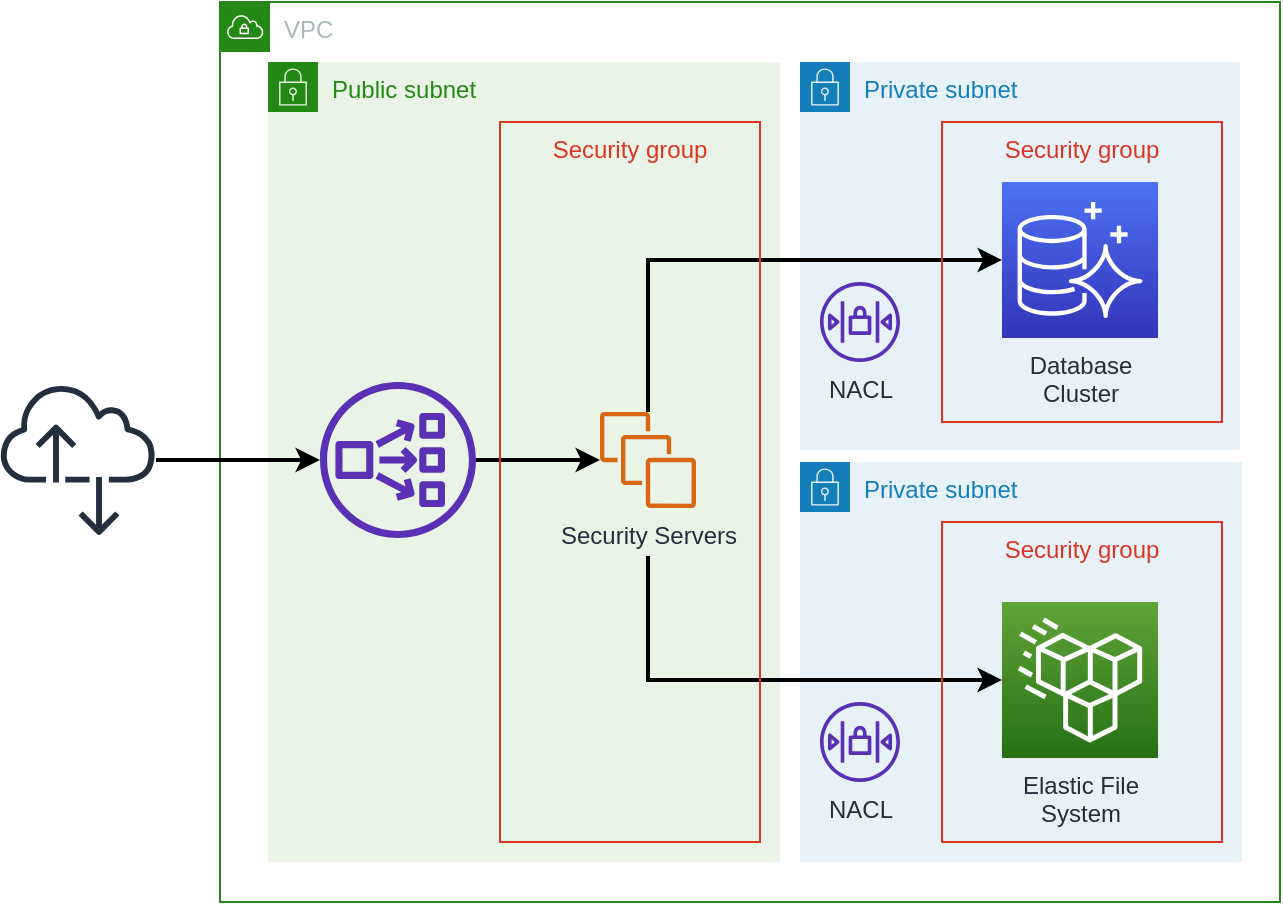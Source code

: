 <mxfile version="14.5.1" type="device"><diagram id="lrFOm3bmoDLYq0Q-SFY3" name="Page-1"><mxGraphModel dx="1086" dy="966" grid="1" gridSize="10" guides="1" tooltips="1" connect="1" arrows="1" fold="1" page="1" pageScale="1" pageWidth="850" pageHeight="1100" math="0" shadow="0"><root><mxCell id="0"/><mxCell id="1" parent="0"/><mxCell id="5Qgbg1MLtR7PjPubyvz--22" value="VPC" style="points=[[0,0],[0.25,0],[0.5,0],[0.75,0],[1,0],[1,0.25],[1,0.5],[1,0.75],[1,1],[0.75,1],[0.5,1],[0.25,1],[0,1],[0,0.75],[0,0.5],[0,0.25]];outlineConnect=0;gradientColor=none;html=1;whiteSpace=wrap;fontSize=12;fontStyle=0;shape=mxgraph.aws4.group;grIcon=mxgraph.aws4.group_vpc;strokeColor=#248814;fillColor=none;verticalAlign=top;align=left;spacingLeft=30;fontColor=#AAB7B8;dashed=0;" vertex="1" parent="1"><mxGeometry x="150" y="130" width="530" height="450" as="geometry"/></mxCell><mxCell id="5Qgbg1MLtR7PjPubyvz--21" value="Private subnet" style="points=[[0,0],[0.25,0],[0.5,0],[0.75,0],[1,0],[1,0.25],[1,0.5],[1,0.75],[1,1],[0.75,1],[0.5,1],[0.25,1],[0,1],[0,0.75],[0,0.5],[0,0.25]];outlineConnect=0;gradientColor=none;html=1;whiteSpace=wrap;fontSize=12;fontStyle=0;shape=mxgraph.aws4.group;grIcon=mxgraph.aws4.group_security_group;grStroke=0;strokeColor=#147EBA;fillColor=#E6F2F8;verticalAlign=top;align=left;spacingLeft=30;fontColor=#147EBA;dashed=0;" vertex="1" parent="1"><mxGeometry x="440" y="160" width="220" height="194" as="geometry"/></mxCell><mxCell id="5Qgbg1MLtR7PjPubyvz--20" value="Private subnet" style="points=[[0,0],[0.25,0],[0.5,0],[0.75,0],[1,0],[1,0.25],[1,0.5],[1,0.75],[1,1],[0.75,1],[0.5,1],[0.25,1],[0,1],[0,0.75],[0,0.5],[0,0.25]];outlineConnect=0;gradientColor=none;html=1;whiteSpace=wrap;fontSize=12;fontStyle=0;shape=mxgraph.aws4.group;grIcon=mxgraph.aws4.group_security_group;grStroke=0;strokeColor=#147EBA;fillColor=#E6F2F8;verticalAlign=top;align=left;spacingLeft=30;fontColor=#147EBA;dashed=0;" vertex="1" parent="1"><mxGeometry x="440" y="360" width="221" height="200" as="geometry"/></mxCell><mxCell id="5Qgbg1MLtR7PjPubyvz--19" value="Public subnet" style="points=[[0,0],[0.25,0],[0.5,0],[0.75,0],[1,0],[1,0.25],[1,0.5],[1,0.75],[1,1],[0.75,1],[0.5,1],[0.25,1],[0,1],[0,0.75],[0,0.5],[0,0.25]];outlineConnect=0;gradientColor=none;html=1;whiteSpace=wrap;fontSize=12;fontStyle=0;shape=mxgraph.aws4.group;grIcon=mxgraph.aws4.group_security_group;grStroke=0;strokeColor=#248814;fillColor=#E9F3E6;verticalAlign=top;align=left;spacingLeft=30;fontColor=#248814;dashed=0;" vertex="1" parent="1"><mxGeometry x="174" y="160" width="256" height="400" as="geometry"/></mxCell><mxCell id="5Qgbg1MLtR7PjPubyvz--9" style="edgeStyle=orthogonalEdgeStyle;rounded=0;orthogonalLoop=1;jettySize=auto;html=1;strokeWidth=2;" edge="1" parent="1" source="5Qgbg1MLtR7PjPubyvz--2" target="5Qgbg1MLtR7PjPubyvz--6"><mxGeometry relative="1" as="geometry"/></mxCell><mxCell id="5Qgbg1MLtR7PjPubyvz--2" value="" style="outlineConnect=0;fontColor=#232F3E;gradientColor=none;fillColor=#232F3E;strokeColor=none;dashed=0;verticalLabelPosition=bottom;verticalAlign=top;align=center;html=1;fontSize=12;fontStyle=0;aspect=fixed;pointerEvents=1;shape=mxgraph.aws4.internet_alt2;" vertex="1" parent="1"><mxGeometry x="40" y="320" width="78" height="78" as="geometry"/></mxCell><mxCell id="5Qgbg1MLtR7PjPubyvz--13" style="edgeStyle=orthogonalEdgeStyle;rounded=0;orthogonalLoop=1;jettySize=auto;html=1;strokeWidth=2;" edge="1" parent="1" source="5Qgbg1MLtR7PjPubyvz--17" target="5Qgbg1MLtR7PjPubyvz--12"><mxGeometry relative="1" as="geometry"><mxPoint x="364" y="335" as="sourcePoint"/><Array as="points"><mxPoint x="364" y="259"/></Array></mxGeometry></mxCell><mxCell id="5Qgbg1MLtR7PjPubyvz--16" style="edgeStyle=orthogonalEdgeStyle;rounded=0;orthogonalLoop=1;jettySize=auto;html=1;endSize=6;targetPerimeterSpacing=0;strokeWidth=2;sourcePerimeterSpacing=24;" edge="1" parent="1" source="5Qgbg1MLtR7PjPubyvz--17" target="5Qgbg1MLtR7PjPubyvz--15"><mxGeometry relative="1" as="geometry"><mxPoint x="364" y="407" as="sourcePoint"/><Array as="points"><mxPoint x="364" y="469"/></Array></mxGeometry></mxCell><mxCell id="5Qgbg1MLtR7PjPubyvz--10" style="edgeStyle=orthogonalEdgeStyle;rounded=0;orthogonalLoop=1;jettySize=auto;html=1;strokeWidth=2;" edge="1" parent="1" source="5Qgbg1MLtR7PjPubyvz--6" target="5Qgbg1MLtR7PjPubyvz--17"><mxGeometry relative="1" as="geometry"><mxPoint x="340" y="359" as="targetPoint"/><Array as="points"/></mxGeometry></mxCell><mxCell id="5Qgbg1MLtR7PjPubyvz--6" value="" style="outlineConnect=0;fontColor=#232F3E;gradientColor=none;fillColor=#5A30B5;strokeColor=none;dashed=0;verticalLabelPosition=bottom;verticalAlign=top;align=center;html=1;fontSize=12;fontStyle=0;aspect=fixed;pointerEvents=1;shape=mxgraph.aws4.network_load_balancer;" vertex="1" parent="1"><mxGeometry x="200" y="320" width="78" height="78" as="geometry"/></mxCell><mxCell id="5Qgbg1MLtR7PjPubyvz--12" value="Database&lt;br&gt;Cluster" style="points=[[0,0,0],[0.25,0,0],[0.5,0,0],[0.75,0,0],[1,0,0],[0,1,0],[0.25,1,0],[0.5,1,0],[0.75,1,0],[1,1,0],[0,0.25,0],[0,0.5,0],[0,0.75,0],[1,0.25,0],[1,0.5,0],[1,0.75,0]];outlineConnect=0;fontColor=#232F3E;gradientColor=#4D72F3;gradientDirection=north;fillColor=#3334B9;strokeColor=#ffffff;dashed=0;verticalLabelPosition=bottom;verticalAlign=top;align=center;html=1;fontSize=12;fontStyle=0;aspect=fixed;shape=mxgraph.aws4.resourceIcon;resIcon=mxgraph.aws4.aurora;" vertex="1" parent="1"><mxGeometry x="541" y="220" width="78" height="78" as="geometry"/></mxCell><mxCell id="5Qgbg1MLtR7PjPubyvz--15" value="Elastic File&lt;br&gt;System" style="points=[[0,0,0],[0.25,0,0],[0.5,0,0],[0.75,0,0],[1,0,0],[0,1,0],[0.25,1,0],[0.5,1,0],[0.75,1,0],[1,1,0],[0,0.25,0],[0,0.5,0],[0,0.75,0],[1,0.25,0],[1,0.5,0],[1,0.75,0]];outlineConnect=0;fontColor=#232F3E;gradientColor=#60A337;gradientDirection=north;fillColor=#277116;strokeColor=#ffffff;dashed=0;verticalLabelPosition=bottom;verticalAlign=top;align=center;html=1;fontSize=12;fontStyle=0;aspect=fixed;shape=mxgraph.aws4.resourceIcon;resIcon=mxgraph.aws4.efs_standard;" vertex="1" parent="1"><mxGeometry x="541" y="430" width="78" height="78" as="geometry"/></mxCell><mxCell id="5Qgbg1MLtR7PjPubyvz--17" value="Security Servers" style="outlineConnect=0;fontColor=#232F3E;gradientColor=none;fillColor=#D86613;strokeColor=none;dashed=0;verticalLabelPosition=bottom;verticalAlign=top;align=center;html=1;fontSize=12;fontStyle=0;aspect=fixed;pointerEvents=1;shape=mxgraph.aws4.instances;" vertex="1" parent="1"><mxGeometry x="340" y="335" width="48" height="48" as="geometry"/></mxCell><mxCell id="5Qgbg1MLtR7PjPubyvz--23" value="Security group" style="fillColor=none;strokeColor=#DD3522;verticalAlign=top;fontStyle=0;fontColor=#DD3522;" vertex="1" parent="1"><mxGeometry x="290" y="190" width="130" height="360" as="geometry"/></mxCell><mxCell id="5Qgbg1MLtR7PjPubyvz--24" value="Security group" style="fillColor=none;strokeColor=#DD3522;verticalAlign=top;fontStyle=0;fontColor=#DD3522;" vertex="1" parent="1"><mxGeometry x="511" y="190" width="140" height="150" as="geometry"/></mxCell><mxCell id="5Qgbg1MLtR7PjPubyvz--25" value="Security group" style="fillColor=none;strokeColor=#DD3522;verticalAlign=top;fontStyle=0;fontColor=#DD3522;" vertex="1" parent="1"><mxGeometry x="511" y="390" width="140" height="160" as="geometry"/></mxCell><mxCell id="5Qgbg1MLtR7PjPubyvz--27" value="NACL" style="outlineConnect=0;fontColor=#232F3E;gradientColor=none;fillColor=#5A30B5;strokeColor=none;dashed=0;verticalLabelPosition=bottom;verticalAlign=top;align=center;html=1;fontSize=12;fontStyle=0;aspect=fixed;pointerEvents=1;shape=mxgraph.aws4.network_access_control_list;" vertex="1" parent="1"><mxGeometry x="450" y="480" width="40" height="40" as="geometry"/></mxCell><mxCell id="5Qgbg1MLtR7PjPubyvz--30" value="NACL" style="outlineConnect=0;fontColor=#232F3E;gradientColor=none;fillColor=#5A30B5;strokeColor=none;dashed=0;verticalLabelPosition=bottom;verticalAlign=top;align=center;html=1;fontSize=12;fontStyle=0;aspect=fixed;pointerEvents=1;shape=mxgraph.aws4.network_access_control_list;" vertex="1" parent="1"><mxGeometry x="450" y="270" width="40" height="40" as="geometry"/></mxCell></root></mxGraphModel></diagram></mxfile>